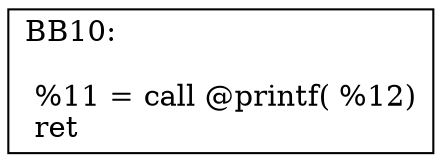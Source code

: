 digraph "CFG for 'Error' function" {
BB10 [shape=record,
    label="{BB10:\l\l
             %11 = call @printf( %12)\l
             ret\l
             }"];
}